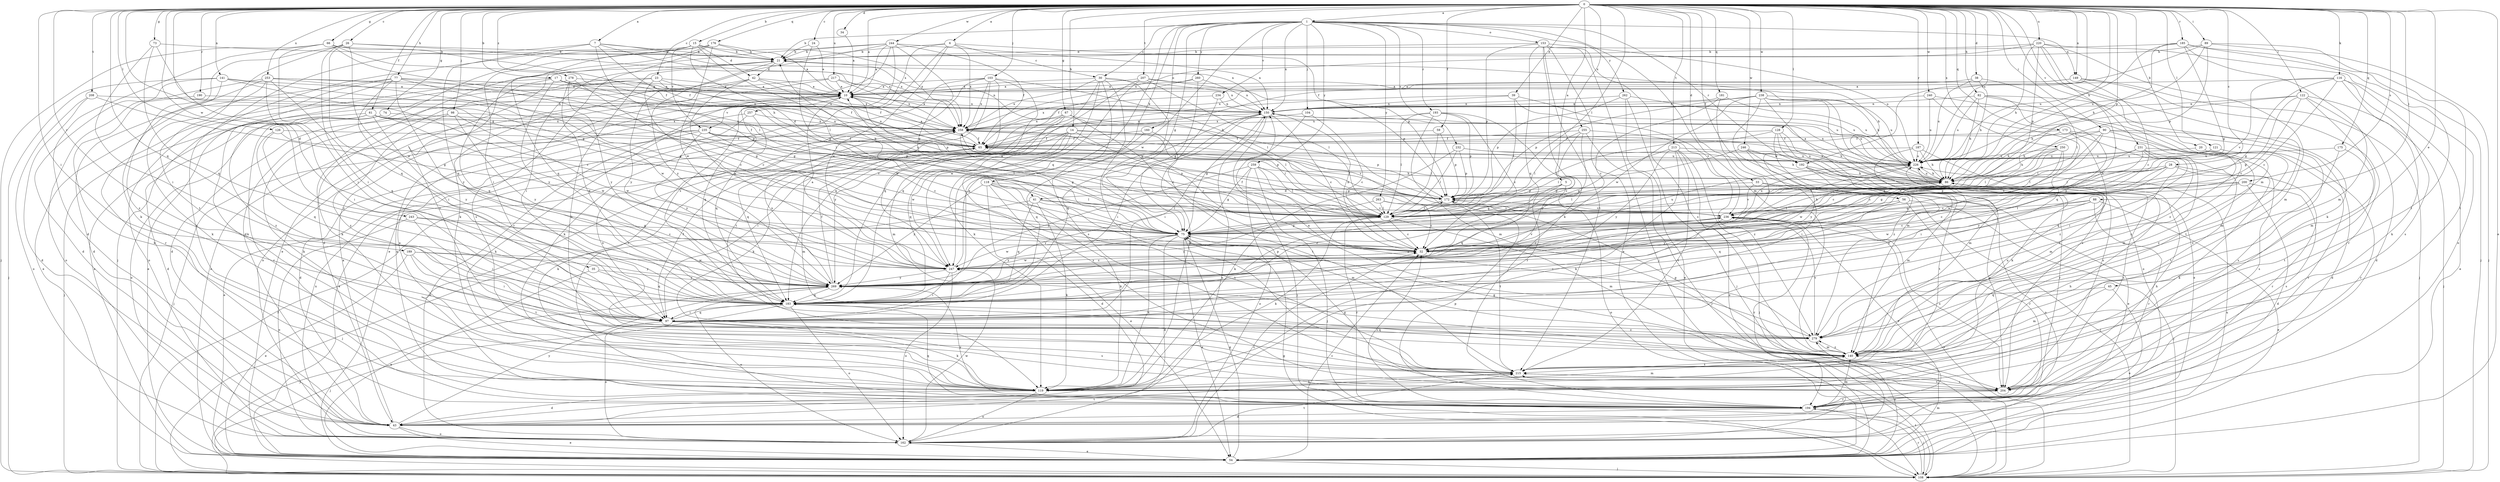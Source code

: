 strict digraph  {
0;
1;
5;
6;
7;
10;
14;
15;
17;
20;
21;
23;
24;
26;
28;
30;
32;
33;
34;
35;
38;
39;
41;
42;
43;
45;
54;
56;
59;
61;
65;
66;
67;
73;
74;
75;
77;
82;
86;
88;
89;
90;
97;
98;
103;
104;
108;
116;
118;
119;
121;
122;
126;
128;
129;
140;
141;
149;
150;
153;
160;
162;
172;
173;
175;
176;
181;
183;
185;
187;
189;
190;
192;
193;
194;
200;
204;
207;
208;
213;
215;
217;
220;
226;
231;
232;
234;
235;
236;
238;
240;
243;
244;
246;
247;
250;
253;
255;
257;
258;
259;
260;
262;
263;
269;
278;
279;
0 -> 1  [label=a];
0 -> 5  [label=a];
0 -> 6  [label=a];
0 -> 7  [label=a];
0 -> 10  [label=a];
0 -> 14  [label=b];
0 -> 15  [label=b];
0 -> 17  [label=b];
0 -> 20  [label=b];
0 -> 23  [label=c];
0 -> 24  [label=c];
0 -> 26  [label=c];
0 -> 28  [label=c];
0 -> 33  [label=d];
0 -> 34  [label=d];
0 -> 35  [label=d];
0 -> 38  [label=d];
0 -> 39  [label=d];
0 -> 45  [label=e];
0 -> 54  [label=e];
0 -> 56  [label=f];
0 -> 59  [label=f];
0 -> 61  [label=f];
0 -> 66  [label=g];
0 -> 67  [label=g];
0 -> 73  [label=g];
0 -> 74  [label=g];
0 -> 75  [label=g];
0 -> 77  [label=h];
0 -> 82  [label=h];
0 -> 86  [label=h];
0 -> 88  [label=i];
0 -> 89  [label=i];
0 -> 90  [label=i];
0 -> 97  [label=i];
0 -> 98  [label=j];
0 -> 103  [label=j];
0 -> 116  [label=k];
0 -> 121  [label=l];
0 -> 122  [label=l];
0 -> 126  [label=l];
0 -> 128  [label=l];
0 -> 129  [label=l];
0 -> 140  [label=m];
0 -> 141  [label=n];
0 -> 149  [label=n];
0 -> 172  [label=p];
0 -> 173  [label=q];
0 -> 175  [label=q];
0 -> 176  [label=q];
0 -> 181  [label=q];
0 -> 183  [label=q];
0 -> 185  [label=r];
0 -> 187  [label=r];
0 -> 189  [label=r];
0 -> 190  [label=r];
0 -> 192  [label=r];
0 -> 200  [label=s];
0 -> 207  [label=t];
0 -> 208  [label=t];
0 -> 213  [label=t];
0 -> 217  [label=u];
0 -> 220  [label=u];
0 -> 226  [label=u];
0 -> 231  [label=v];
0 -> 238  [label=w];
0 -> 240  [label=w];
0 -> 243  [label=w];
0 -> 244  [label=w];
0 -> 246  [label=w];
0 -> 250  [label=x];
0 -> 253  [label=x];
0 -> 255  [label=x];
0 -> 278  [label=z];
1 -> 21  [label=b];
1 -> 30  [label=c];
1 -> 75  [label=g];
1 -> 104  [label=j];
1 -> 118  [label=k];
1 -> 140  [label=m];
1 -> 149  [label=n];
1 -> 150  [label=n];
1 -> 153  [label=o];
1 -> 160  [label=o];
1 -> 183  [label=q];
1 -> 192  [label=r];
1 -> 193  [label=r];
1 -> 232  [label=v];
1 -> 234  [label=v];
1 -> 247  [label=w];
1 -> 259  [label=y];
1 -> 260  [label=y];
1 -> 262  [label=y];
1 -> 263  [label=y];
5 -> 41  [label=d];
5 -> 75  [label=g];
5 -> 162  [label=o];
5 -> 183  [label=q];
6 -> 21  [label=b];
6 -> 30  [label=c];
6 -> 54  [label=e];
6 -> 172  [label=p];
6 -> 247  [label=w];
6 -> 257  [label=x];
6 -> 258  [label=x];
7 -> 21  [label=b];
7 -> 65  [label=f];
7 -> 75  [label=g];
7 -> 150  [label=n];
7 -> 183  [label=q];
7 -> 194  [label=r];
7 -> 258  [label=x];
10 -> 150  [label=n];
10 -> 172  [label=p];
10 -> 183  [label=q];
10 -> 235  [label=v];
14 -> 32  [label=c];
14 -> 65  [label=f];
14 -> 86  [label=h];
14 -> 97  [label=i];
14 -> 129  [label=l];
14 -> 183  [label=q];
14 -> 204  [label=s];
14 -> 247  [label=w];
15 -> 21  [label=b];
15 -> 41  [label=d];
15 -> 42  [label=d];
15 -> 108  [label=j];
15 -> 129  [label=l];
15 -> 183  [label=q];
15 -> 235  [label=v];
15 -> 258  [label=x];
17 -> 10  [label=a];
17 -> 129  [label=l];
17 -> 162  [label=o];
17 -> 183  [label=q];
17 -> 236  [label=v];
17 -> 258  [label=x];
17 -> 269  [label=y];
20 -> 194  [label=r];
20 -> 226  [label=u];
20 -> 279  [label=z];
21 -> 42  [label=d];
21 -> 43  [label=d];
21 -> 86  [label=h];
21 -> 97  [label=i];
21 -> 269  [label=y];
23 -> 10  [label=a];
23 -> 32  [label=c];
23 -> 43  [label=d];
23 -> 54  [label=e];
23 -> 65  [label=f];
23 -> 258  [label=x];
24 -> 10  [label=a];
24 -> 21  [label=b];
24 -> 75  [label=g];
26 -> 21  [label=b];
26 -> 97  [label=i];
26 -> 119  [label=k];
26 -> 183  [label=q];
26 -> 215  [label=t];
26 -> 247  [label=w];
26 -> 258  [label=x];
28 -> 32  [label=c];
28 -> 75  [label=g];
28 -> 86  [label=h];
28 -> 119  [label=k];
28 -> 194  [label=r];
28 -> 236  [label=v];
28 -> 269  [label=y];
30 -> 10  [label=a];
30 -> 75  [label=g];
30 -> 150  [label=n];
30 -> 183  [label=q];
30 -> 204  [label=s];
30 -> 215  [label=t];
30 -> 247  [label=w];
30 -> 258  [label=x];
32 -> 150  [label=n];
32 -> 236  [label=v];
32 -> 247  [label=w];
33 -> 108  [label=j];
33 -> 162  [label=o];
33 -> 172  [label=p];
33 -> 236  [label=v];
34 -> 10  [label=a];
35 -> 54  [label=e];
35 -> 183  [label=q];
35 -> 269  [label=y];
38 -> 10  [label=a];
38 -> 86  [label=h];
38 -> 129  [label=l];
38 -> 226  [label=u];
39 -> 65  [label=f];
39 -> 129  [label=l];
39 -> 150  [label=n];
39 -> 226  [label=u];
39 -> 236  [label=v];
41 -> 108  [label=j];
41 -> 119  [label=k];
41 -> 129  [label=l];
41 -> 140  [label=m];
41 -> 183  [label=q];
41 -> 236  [label=v];
42 -> 10  [label=a];
42 -> 65  [label=f];
42 -> 119  [label=k];
42 -> 226  [label=u];
42 -> 247  [label=w];
42 -> 269  [label=y];
43 -> 10  [label=a];
43 -> 54  [label=e];
43 -> 162  [label=o];
43 -> 215  [label=t];
43 -> 236  [label=v];
43 -> 269  [label=y];
45 -> 54  [label=e];
45 -> 140  [label=m];
45 -> 183  [label=q];
54 -> 32  [label=c];
54 -> 75  [label=g];
54 -> 108  [label=j];
54 -> 140  [label=m];
54 -> 226  [label=u];
54 -> 279  [label=z];
56 -> 108  [label=j];
56 -> 129  [label=l];
56 -> 183  [label=q];
56 -> 194  [label=r];
56 -> 269  [label=y];
59 -> 65  [label=f];
59 -> 129  [label=l];
59 -> 172  [label=p];
61 -> 43  [label=d];
61 -> 65  [label=f];
61 -> 108  [label=j];
61 -> 172  [label=p];
61 -> 247  [label=w];
61 -> 258  [label=x];
61 -> 269  [label=y];
61 -> 279  [label=z];
65 -> 10  [label=a];
65 -> 119  [label=k];
65 -> 140  [label=m];
65 -> 162  [label=o];
65 -> 226  [label=u];
66 -> 21  [label=b];
66 -> 43  [label=d];
66 -> 65  [label=f];
66 -> 86  [label=h];
66 -> 97  [label=i];
66 -> 108  [label=j];
66 -> 129  [label=l];
67 -> 32  [label=c];
67 -> 119  [label=k];
67 -> 129  [label=l];
67 -> 140  [label=m];
67 -> 258  [label=x];
67 -> 269  [label=y];
73 -> 21  [label=b];
73 -> 75  [label=g];
73 -> 97  [label=i];
73 -> 183  [label=q];
74 -> 162  [label=o];
74 -> 194  [label=r];
74 -> 258  [label=x];
75 -> 32  [label=c];
75 -> 43  [label=d];
75 -> 54  [label=e];
75 -> 119  [label=k];
75 -> 226  [label=u];
75 -> 247  [label=w];
75 -> 269  [label=y];
77 -> 10  [label=a];
77 -> 54  [label=e];
77 -> 75  [label=g];
77 -> 97  [label=i];
77 -> 119  [label=k];
77 -> 194  [label=r];
77 -> 247  [label=w];
77 -> 269  [label=y];
82 -> 86  [label=h];
82 -> 140  [label=m];
82 -> 150  [label=n];
82 -> 226  [label=u];
82 -> 269  [label=y];
82 -> 279  [label=z];
86 -> 10  [label=a];
86 -> 129  [label=l];
86 -> 172  [label=p];
86 -> 226  [label=u];
86 -> 258  [label=x];
88 -> 32  [label=c];
88 -> 54  [label=e];
88 -> 129  [label=l];
88 -> 194  [label=r];
88 -> 247  [label=w];
88 -> 269  [label=y];
89 -> 21  [label=b];
89 -> 65  [label=f];
89 -> 108  [label=j];
89 -> 172  [label=p];
89 -> 215  [label=t];
89 -> 226  [label=u];
90 -> 32  [label=c];
90 -> 43  [label=d];
90 -> 65  [label=f];
90 -> 86  [label=h];
90 -> 129  [label=l];
90 -> 204  [label=s];
90 -> 279  [label=z];
97 -> 65  [label=f];
97 -> 119  [label=k];
97 -> 162  [label=o];
97 -> 183  [label=q];
97 -> 204  [label=s];
97 -> 279  [label=z];
98 -> 119  [label=k];
98 -> 247  [label=w];
98 -> 258  [label=x];
98 -> 269  [label=y];
98 -> 279  [label=z];
103 -> 10  [label=a];
103 -> 119  [label=k];
103 -> 129  [label=l];
103 -> 183  [label=q];
103 -> 194  [label=r];
103 -> 215  [label=t];
103 -> 247  [label=w];
103 -> 258  [label=x];
104 -> 32  [label=c];
104 -> 97  [label=i];
104 -> 258  [label=x];
108 -> 65  [label=f];
108 -> 75  [label=g];
108 -> 194  [label=r];
108 -> 215  [label=t];
108 -> 236  [label=v];
116 -> 10  [label=a];
116 -> 32  [label=c];
116 -> 54  [label=e];
116 -> 75  [label=g];
116 -> 119  [label=k];
116 -> 204  [label=s];
116 -> 236  [label=v];
118 -> 43  [label=d];
118 -> 54  [label=e];
118 -> 119  [label=k];
118 -> 129  [label=l];
118 -> 172  [label=p];
118 -> 215  [label=t];
118 -> 269  [label=y];
119 -> 10  [label=a];
119 -> 43  [label=d];
119 -> 86  [label=h];
119 -> 140  [label=m];
119 -> 162  [label=o];
121 -> 129  [label=l];
121 -> 194  [label=r];
121 -> 226  [label=u];
122 -> 32  [label=c];
122 -> 43  [label=d];
122 -> 75  [label=g];
122 -> 86  [label=h];
122 -> 108  [label=j];
122 -> 140  [label=m];
122 -> 150  [label=n];
126 -> 65  [label=f];
126 -> 183  [label=q];
126 -> 236  [label=v];
126 -> 269  [label=y];
128 -> 65  [label=f];
128 -> 119  [label=k];
128 -> 129  [label=l];
128 -> 140  [label=m];
128 -> 204  [label=s];
128 -> 279  [label=z];
129 -> 10  [label=a];
129 -> 21  [label=b];
129 -> 32  [label=c];
129 -> 65  [label=f];
129 -> 119  [label=k];
129 -> 140  [label=m];
129 -> 194  [label=r];
129 -> 258  [label=x];
129 -> 269  [label=y];
140 -> 75  [label=g];
140 -> 172  [label=p];
140 -> 183  [label=q];
140 -> 215  [label=t];
140 -> 226  [label=u];
140 -> 258  [label=x];
140 -> 279  [label=z];
141 -> 10  [label=a];
141 -> 32  [label=c];
141 -> 43  [label=d];
141 -> 75  [label=g];
141 -> 108  [label=j];
141 -> 279  [label=z];
149 -> 10  [label=a];
149 -> 32  [label=c];
149 -> 108  [label=j];
149 -> 194  [label=r];
149 -> 258  [label=x];
150 -> 10  [label=a];
150 -> 32  [label=c];
150 -> 75  [label=g];
150 -> 97  [label=i];
150 -> 108  [label=j];
150 -> 183  [label=q];
150 -> 226  [label=u];
150 -> 258  [label=x];
153 -> 21  [label=b];
153 -> 54  [label=e];
153 -> 108  [label=j];
153 -> 119  [label=k];
153 -> 172  [label=p];
153 -> 183  [label=q];
153 -> 204  [label=s];
153 -> 215  [label=t];
153 -> 226  [label=u];
160 -> 65  [label=f];
160 -> 183  [label=q];
160 -> 215  [label=t];
162 -> 32  [label=c];
162 -> 54  [label=e];
162 -> 150  [label=n];
162 -> 215  [label=t];
162 -> 247  [label=w];
162 -> 258  [label=x];
172 -> 21  [label=b];
172 -> 65  [label=f];
172 -> 129  [label=l];
172 -> 215  [label=t];
172 -> 236  [label=v];
173 -> 65  [label=f];
173 -> 86  [label=h];
173 -> 97  [label=i];
173 -> 140  [label=m];
173 -> 279  [label=z];
175 -> 215  [label=t];
175 -> 226  [label=u];
175 -> 279  [label=z];
176 -> 10  [label=a];
176 -> 21  [label=b];
176 -> 43  [label=d];
176 -> 97  [label=i];
176 -> 204  [label=s];
176 -> 215  [label=t];
176 -> 247  [label=w];
181 -> 32  [label=c];
181 -> 150  [label=n];
181 -> 226  [label=u];
181 -> 269  [label=y];
183 -> 97  [label=i];
183 -> 108  [label=j];
183 -> 162  [label=o];
183 -> 172  [label=p];
185 -> 21  [label=b];
185 -> 75  [label=g];
185 -> 86  [label=h];
185 -> 108  [label=j];
185 -> 140  [label=m];
185 -> 215  [label=t];
185 -> 226  [label=u];
187 -> 86  [label=h];
187 -> 97  [label=i];
187 -> 140  [label=m];
187 -> 226  [label=u];
187 -> 269  [label=y];
189 -> 54  [label=e];
189 -> 97  [label=i];
189 -> 215  [label=t];
189 -> 247  [label=w];
189 -> 269  [label=y];
190 -> 119  [label=k];
190 -> 150  [label=n];
192 -> 86  [label=h];
192 -> 140  [label=m];
192 -> 204  [label=s];
192 -> 215  [label=t];
193 -> 32  [label=c];
193 -> 129  [label=l];
193 -> 140  [label=m];
193 -> 172  [label=p];
193 -> 194  [label=r];
193 -> 258  [label=x];
194 -> 10  [label=a];
194 -> 32  [label=c];
194 -> 43  [label=d];
194 -> 108  [label=j];
194 -> 140  [label=m];
194 -> 172  [label=p];
194 -> 183  [label=q];
194 -> 269  [label=y];
200 -> 32  [label=c];
200 -> 43  [label=d];
200 -> 75  [label=g];
200 -> 172  [label=p];
200 -> 204  [label=s];
204 -> 75  [label=g];
204 -> 86  [label=h];
204 -> 194  [label=r];
204 -> 215  [label=t];
207 -> 10  [label=a];
207 -> 86  [label=h];
207 -> 119  [label=k];
207 -> 129  [label=l];
207 -> 172  [label=p];
207 -> 183  [label=q];
208 -> 43  [label=d];
208 -> 75  [label=g];
208 -> 150  [label=n];
208 -> 162  [label=o];
213 -> 75  [label=g];
213 -> 108  [label=j];
213 -> 119  [label=k];
213 -> 162  [label=o];
213 -> 215  [label=t];
213 -> 226  [label=u];
213 -> 269  [label=y];
215 -> 21  [label=b];
215 -> 119  [label=k];
215 -> 204  [label=s];
217 -> 10  [label=a];
217 -> 54  [label=e];
217 -> 150  [label=n];
217 -> 162  [label=o];
217 -> 258  [label=x];
220 -> 21  [label=b];
220 -> 32  [label=c];
220 -> 86  [label=h];
220 -> 119  [label=k];
220 -> 140  [label=m];
220 -> 162  [label=o];
220 -> 172  [label=p];
220 -> 258  [label=x];
226 -> 86  [label=h];
226 -> 150  [label=n];
226 -> 204  [label=s];
226 -> 236  [label=v];
226 -> 247  [label=w];
231 -> 32  [label=c];
231 -> 129  [label=l];
231 -> 183  [label=q];
231 -> 204  [label=s];
231 -> 215  [label=t];
231 -> 226  [label=u];
231 -> 279  [label=z];
232 -> 86  [label=h];
232 -> 119  [label=k];
232 -> 129  [label=l];
232 -> 172  [label=p];
232 -> 226  [label=u];
234 -> 119  [label=k];
234 -> 150  [label=n];
234 -> 258  [label=x];
235 -> 32  [label=c];
235 -> 43  [label=d];
235 -> 54  [label=e];
235 -> 65  [label=f];
235 -> 108  [label=j];
235 -> 129  [label=l];
235 -> 172  [label=p];
235 -> 269  [label=y];
236 -> 75  [label=g];
236 -> 86  [label=h];
236 -> 97  [label=i];
236 -> 194  [label=r];
236 -> 204  [label=s];
236 -> 226  [label=u];
238 -> 54  [label=e];
238 -> 140  [label=m];
238 -> 150  [label=n];
238 -> 162  [label=o];
238 -> 172  [label=p];
238 -> 204  [label=s];
238 -> 226  [label=u];
238 -> 247  [label=w];
240 -> 150  [label=n];
240 -> 183  [label=q];
240 -> 215  [label=t];
240 -> 226  [label=u];
243 -> 32  [label=c];
243 -> 75  [label=g];
243 -> 97  [label=i];
243 -> 162  [label=o];
244 -> 10  [label=a];
244 -> 21  [label=b];
244 -> 54  [label=e];
244 -> 65  [label=f];
244 -> 75  [label=g];
244 -> 119  [label=k];
244 -> 150  [label=n];
244 -> 194  [label=r];
244 -> 279  [label=z];
246 -> 54  [label=e];
246 -> 97  [label=i];
246 -> 129  [label=l];
246 -> 194  [label=r];
246 -> 192  [label=w];
247 -> 10  [label=a];
247 -> 32  [label=c];
247 -> 97  [label=i];
247 -> 150  [label=n];
247 -> 162  [label=o];
247 -> 236  [label=v];
247 -> 269  [label=y];
250 -> 32  [label=c];
250 -> 75  [label=g];
250 -> 86  [label=h];
250 -> 129  [label=l];
250 -> 226  [label=u];
250 -> 247  [label=w];
253 -> 10  [label=a];
253 -> 43  [label=d];
253 -> 75  [label=g];
253 -> 97  [label=i];
253 -> 119  [label=k];
253 -> 162  [label=o];
253 -> 183  [label=q];
253 -> 226  [label=u];
255 -> 32  [label=c];
255 -> 65  [label=f];
255 -> 108  [label=j];
255 -> 129  [label=l];
255 -> 269  [label=y];
255 -> 279  [label=z];
257 -> 54  [label=e];
257 -> 119  [label=k];
257 -> 183  [label=q];
257 -> 258  [label=x];
258 -> 65  [label=f];
258 -> 75  [label=g];
258 -> 172  [label=p];
258 -> 183  [label=q];
258 -> 236  [label=v];
259 -> 75  [label=g];
259 -> 86  [label=h];
259 -> 108  [label=j];
259 -> 129  [label=l];
259 -> 162  [label=o];
259 -> 269  [label=y];
259 -> 279  [label=z];
260 -> 10  [label=a];
260 -> 65  [label=f];
260 -> 75  [label=g];
260 -> 150  [label=n];
262 -> 54  [label=e];
262 -> 108  [label=j];
262 -> 150  [label=n];
262 -> 172  [label=p];
262 -> 226  [label=u];
263 -> 32  [label=c];
263 -> 129  [label=l];
263 -> 236  [label=v];
263 -> 269  [label=y];
269 -> 65  [label=f];
269 -> 108  [label=j];
269 -> 162  [label=o];
269 -> 183  [label=q];
269 -> 258  [label=x];
278 -> 10  [label=a];
278 -> 32  [label=c];
278 -> 54  [label=e];
278 -> 183  [label=q];
278 -> 269  [label=y];
279 -> 140  [label=m];
279 -> 150  [label=n];
279 -> 236  [label=v];
}
